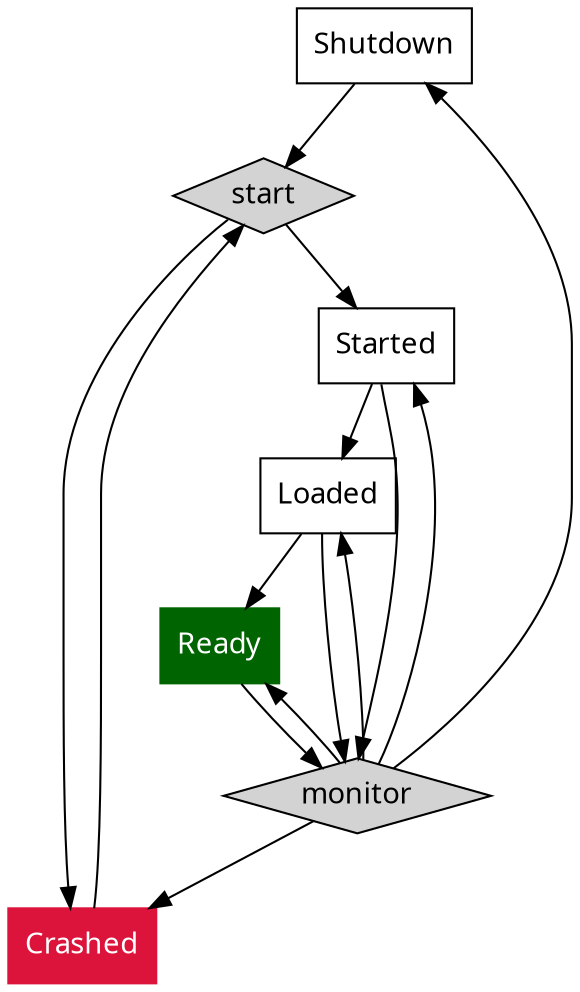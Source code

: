 digraph Process {
	// process states
	shutdown				[label="Shutdown", shape="box", fontname="Ubuntu"]
	started		 			[label="Started", shape="box", fontname="Ubuntu"]
	loaded      		[label="Loaded", shape="box", fontname="Ubuntu"]
	ready						[label="Ready", color="darkgreen", fontcolor="white", shape="box", style="filled", fontname="Ubuntu"]
	crashed					[label="Crashed", color="crimson", fontcolor="white", shape="box", style="filled", fontname="Ubuntu"]

	// process actions
	start						[label="start", shape="diamond", style="filled", fontname="Ubuntu"]
	monitor					[label="monitor", shape="diamond", style="filled", fontname="Ubuntu"]

	shutdown -> start
	crashed -> start
	start -> started
	start -> crashed
	started -> loaded
	loaded -> ready

	started -> monitor
	loaded -> monitor
	ready -> monitor

	monitor -> crashed
	monitor -> shutdown
	monitor -> started
	monitor -> loaded
	monitor -> ready
}
